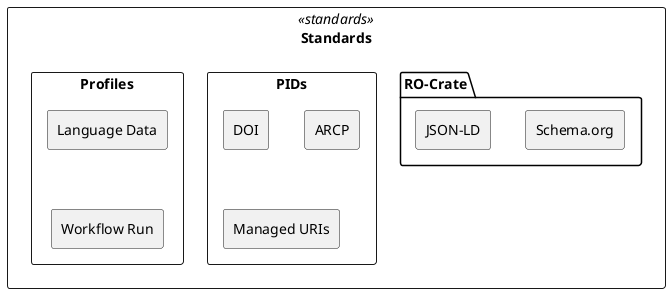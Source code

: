 @startuml


rectangle "Standards" <<standards>> {
    
    package "RO-Crate" as ro {
        rectangle "Schema.org"
        rectangle "JSON-LD"
    }
    rectangle "PIDs" {
      rectangle "DOI"
      rectangle "ARCP"
      rectangle "Managed URIs"
    }
    rectangle "Profiles" {
        rectangle "Language Data" as ldac
        rectangle "Workflow Run" as wr
        ldac -down[hidden]-> wr
    }
}   
@enduml